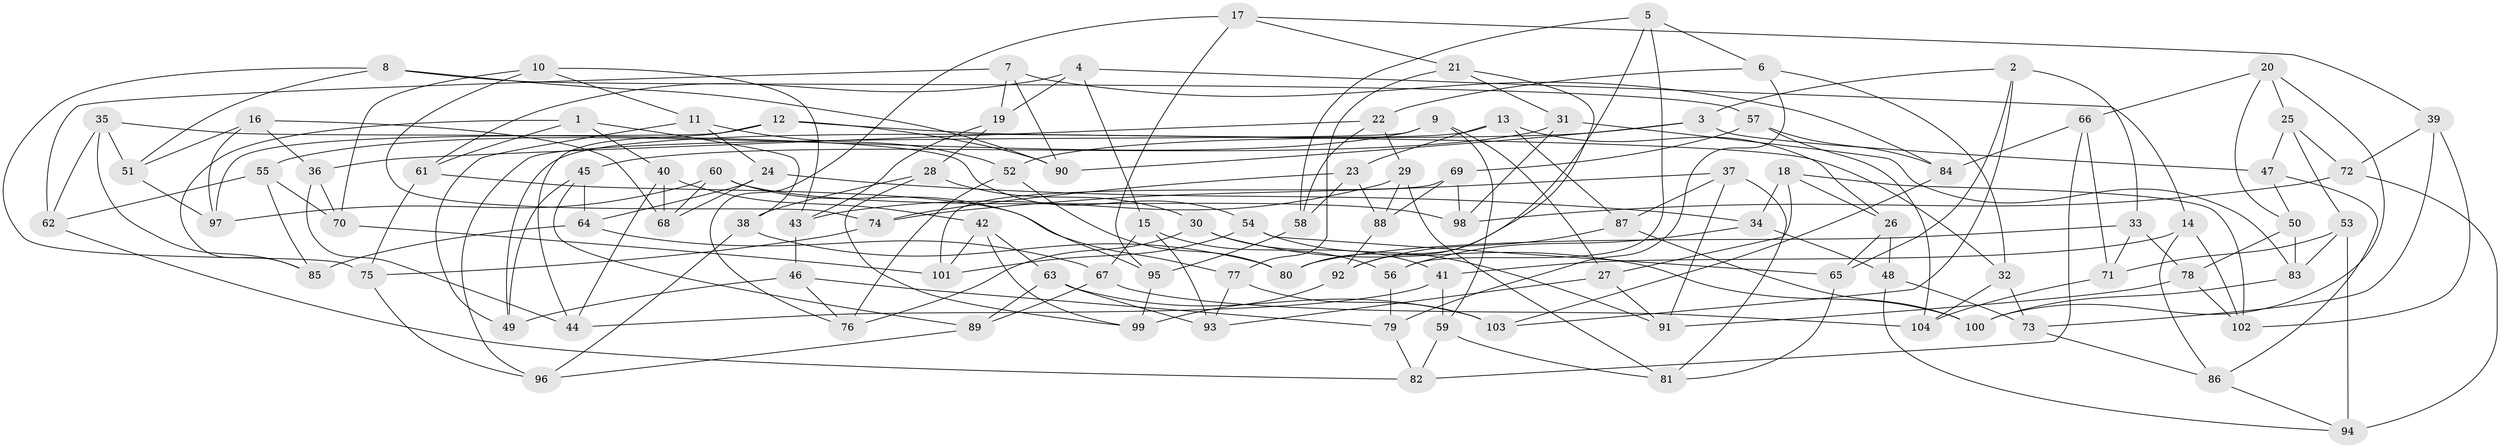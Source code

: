 // Generated by graph-tools (version 1.1) at 2025/16/03/09/25 04:16:42]
// undirected, 104 vertices, 208 edges
graph export_dot {
graph [start="1"]
  node [color=gray90,style=filled];
  1;
  2;
  3;
  4;
  5;
  6;
  7;
  8;
  9;
  10;
  11;
  12;
  13;
  14;
  15;
  16;
  17;
  18;
  19;
  20;
  21;
  22;
  23;
  24;
  25;
  26;
  27;
  28;
  29;
  30;
  31;
  32;
  33;
  34;
  35;
  36;
  37;
  38;
  39;
  40;
  41;
  42;
  43;
  44;
  45;
  46;
  47;
  48;
  49;
  50;
  51;
  52;
  53;
  54;
  55;
  56;
  57;
  58;
  59;
  60;
  61;
  62;
  63;
  64;
  65;
  66;
  67;
  68;
  69;
  70;
  71;
  72;
  73;
  74;
  75;
  76;
  77;
  78;
  79;
  80;
  81;
  82;
  83;
  84;
  85;
  86;
  87;
  88;
  89;
  90;
  91;
  92;
  93;
  94;
  95;
  96;
  97;
  98;
  99;
  100;
  101;
  102;
  103;
  104;
  1 -- 85;
  1 -- 61;
  1 -- 38;
  1 -- 40;
  2 -- 103;
  2 -- 33;
  2 -- 3;
  2 -- 65;
  3 -- 90;
  3 -- 47;
  3 -- 52;
  4 -- 19;
  4 -- 15;
  4 -- 14;
  4 -- 61;
  5 -- 80;
  5 -- 58;
  5 -- 6;
  5 -- 56;
  6 -- 32;
  6 -- 79;
  6 -- 22;
  7 -- 84;
  7 -- 90;
  7 -- 62;
  7 -- 19;
  8 -- 90;
  8 -- 57;
  8 -- 51;
  8 -- 75;
  9 -- 27;
  9 -- 55;
  9 -- 59;
  9 -- 96;
  10 -- 11;
  10 -- 74;
  10 -- 70;
  10 -- 43;
  11 -- 24;
  11 -- 49;
  11 -- 52;
  12 -- 32;
  12 -- 90;
  12 -- 44;
  12 -- 97;
  13 -- 23;
  13 -- 49;
  13 -- 26;
  13 -- 87;
  14 -- 86;
  14 -- 41;
  14 -- 102;
  15 -- 93;
  15 -- 56;
  15 -- 67;
  16 -- 51;
  16 -- 97;
  16 -- 36;
  16 -- 68;
  17 -- 76;
  17 -- 39;
  17 -- 95;
  17 -- 21;
  18 -- 27;
  18 -- 102;
  18 -- 26;
  18 -- 34;
  19 -- 28;
  19 -- 43;
  20 -- 66;
  20 -- 25;
  20 -- 50;
  20 -- 100;
  21 -- 77;
  21 -- 92;
  21 -- 31;
  22 -- 58;
  22 -- 36;
  22 -- 29;
  23 -- 74;
  23 -- 88;
  23 -- 58;
  24 -- 68;
  24 -- 34;
  24 -- 64;
  25 -- 47;
  25 -- 72;
  25 -- 53;
  26 -- 48;
  26 -- 65;
  27 -- 91;
  27 -- 93;
  28 -- 38;
  28 -- 30;
  28 -- 99;
  29 -- 43;
  29 -- 81;
  29 -- 88;
  30 -- 100;
  30 -- 76;
  30 -- 41;
  31 -- 98;
  31 -- 45;
  31 -- 83;
  32 -- 73;
  32 -- 104;
  33 -- 78;
  33 -- 71;
  33 -- 80;
  34 -- 56;
  34 -- 48;
  35 -- 51;
  35 -- 62;
  35 -- 54;
  35 -- 85;
  36 -- 44;
  36 -- 70;
  37 -- 87;
  37 -- 91;
  37 -- 74;
  37 -- 81;
  38 -- 80;
  38 -- 96;
  39 -- 72;
  39 -- 102;
  39 -- 73;
  40 -- 42;
  40 -- 68;
  40 -- 44;
  41 -- 59;
  41 -- 44;
  42 -- 63;
  42 -- 101;
  42 -- 99;
  43 -- 46;
  45 -- 64;
  45 -- 89;
  45 -- 49;
  46 -- 76;
  46 -- 49;
  46 -- 79;
  47 -- 86;
  47 -- 50;
  48 -- 73;
  48 -- 94;
  50 -- 83;
  50 -- 78;
  51 -- 97;
  52 -- 80;
  52 -- 76;
  53 -- 83;
  53 -- 71;
  53 -- 94;
  54 -- 65;
  54 -- 91;
  54 -- 101;
  55 -- 62;
  55 -- 85;
  55 -- 70;
  56 -- 79;
  57 -- 84;
  57 -- 69;
  57 -- 104;
  58 -- 95;
  59 -- 82;
  59 -- 81;
  60 -- 68;
  60 -- 95;
  60 -- 98;
  60 -- 97;
  61 -- 75;
  61 -- 77;
  62 -- 82;
  63 -- 93;
  63 -- 89;
  63 -- 103;
  64 -- 85;
  64 -- 67;
  65 -- 81;
  66 -- 84;
  66 -- 71;
  66 -- 82;
  67 -- 89;
  67 -- 104;
  69 -- 101;
  69 -- 88;
  69 -- 98;
  70 -- 101;
  71 -- 104;
  72 -- 94;
  72 -- 98;
  73 -- 86;
  74 -- 75;
  75 -- 96;
  77 -- 93;
  77 -- 103;
  78 -- 91;
  78 -- 102;
  79 -- 82;
  83 -- 100;
  84 -- 103;
  86 -- 94;
  87 -- 92;
  87 -- 100;
  88 -- 92;
  89 -- 96;
  92 -- 99;
  95 -- 99;
}
